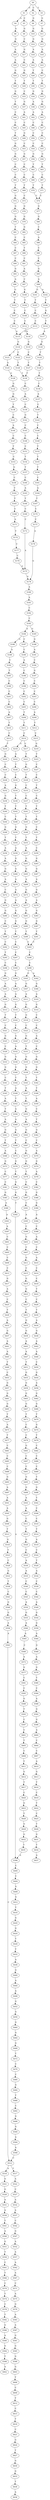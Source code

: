 strict digraph  {
	S0 -> S1 [ label = G ];
	S0 -> S2 [ label = C ];
	S0 -> S3 [ label = T ];
	S1 -> S4 [ label = A ];
	S1 -> S5 [ label = C ];
	S2 -> S6 [ label = G ];
	S3 -> S7 [ label = G ];
	S4 -> S8 [ label = A ];
	S5 -> S9 [ label = G ];
	S6 -> S10 [ label = G ];
	S7 -> S11 [ label = G ];
	S8 -> S12 [ label = G ];
	S9 -> S13 [ label = C ];
	S10 -> S14 [ label = G ];
	S11 -> S15 [ label = G ];
	S12 -> S16 [ label = A ];
	S13 -> S17 [ label = G ];
	S14 -> S18 [ label = A ];
	S15 -> S19 [ label = A ];
	S16 -> S20 [ label = A ];
	S17 -> S21 [ label = C ];
	S18 -> S22 [ label = A ];
	S19 -> S23 [ label = A ];
	S20 -> S24 [ label = G ];
	S21 -> S25 [ label = G ];
	S22 -> S26 [ label = T ];
	S23 -> S27 [ label = C ];
	S24 -> S28 [ label = T ];
	S25 -> S29 [ label = T ];
	S26 -> S30 [ label = T ];
	S27 -> S31 [ label = T ];
	S28 -> S32 [ label = G ];
	S29 -> S33 [ label = C ];
	S30 -> S34 [ label = G ];
	S31 -> S35 [ label = G ];
	S32 -> S36 [ label = T ];
	S33 -> S37 [ label = G ];
	S34 -> S38 [ label = A ];
	S35 -> S39 [ label = G ];
	S36 -> S40 [ label = C ];
	S37 -> S41 [ label = A ];
	S38 -> S42 [ label = A ];
	S39 -> S43 [ label = A ];
	S40 -> S44 [ label = C ];
	S41 -> S45 [ label = C ];
	S42 -> S46 [ label = C ];
	S43 -> S47 [ label = C ];
	S44 -> S48 [ label = T ];
	S45 -> S49 [ label = G ];
	S46 -> S50 [ label = C ];
	S47 -> S51 [ label = C ];
	S48 -> S52 [ label = G ];
	S49 -> S53 [ label = C ];
	S50 -> S54 [ label = C ];
	S51 -> S55 [ label = C ];
	S52 -> S56 [ label = G ];
	S53 -> S57 [ label = G ];
	S54 -> S58 [ label = G ];
	S55 -> S59 [ label = G ];
	S56 -> S60 [ label = C ];
	S57 -> S61 [ label = C ];
	S58 -> S62 [ label = T ];
	S59 -> S63 [ label = T ];
	S60 -> S64 [ label = C ];
	S61 -> S65 [ label = C ];
	S62 -> S66 [ label = C ];
	S63 -> S67 [ label = C ];
	S64 -> S68 [ label = T ];
	S65 -> S69 [ label = T ];
	S66 -> S70 [ label = T ];
	S67 -> S71 [ label = T ];
	S68 -> S72 [ label = G ];
	S69 -> S73 [ label = C ];
	S70 -> S74 [ label = C ];
	S71 -> S74 [ label = C ];
	S72 -> S75 [ label = G ];
	S73 -> S76 [ label = G ];
	S74 -> S77 [ label = G ];
	S75 -> S78 [ label = G ];
	S76 -> S79 [ label = G ];
	S77 -> S80 [ label = G ];
	S78 -> S81 [ label = T ];
	S79 -> S82 [ label = G ];
	S80 -> S83 [ label = C ];
	S81 -> S84 [ label = C ];
	S82 -> S85 [ label = C ];
	S83 -> S86 [ label = A ];
	S84 -> S87 [ label = C ];
	S85 -> S88 [ label = T ];
	S86 -> S89 [ label = C ];
	S87 -> S90 [ label = C ];
	S88 -> S91 [ label = C ];
	S89 -> S92 [ label = C ];
	S90 -> S93 [ label = G ];
	S91 -> S94 [ label = A ];
	S92 -> S95 [ label = G ];
	S93 -> S96 [ label = A ];
	S94 -> S97 [ label = C ];
	S95 -> S98 [ label = A ];
	S96 -> S99 [ label = G ];
	S97 -> S100 [ label = G ];
	S98 -> S101 [ label = G ];
	S98 -> S102 [ label = A ];
	S99 -> S103 [ label = T ];
	S100 -> S104 [ label = T ];
	S101 -> S105 [ label = T ];
	S102 -> S106 [ label = T ];
	S103 -> S107 [ label = C ];
	S104 -> S108 [ label = C ];
	S105 -> S109 [ label = C ];
	S106 -> S110 [ label = G ];
	S107 -> S111 [ label = C ];
	S108 -> S112 [ label = C ];
	S109 -> S113 [ label = C ];
	S110 -> S114 [ label = T ];
	S111 -> S115 [ label = A ];
	S112 -> S116 [ label = A ];
	S113 -> S115 [ label = A ];
	S114 -> S117 [ label = A ];
	S115 -> S118 [ label = G ];
	S116 -> S119 [ label = G ];
	S117 -> S120 [ label = G ];
	S118 -> S121 [ label = T ];
	S118 -> S122 [ label = C ];
	S119 -> S123 [ label = C ];
	S120 -> S124 [ label = T ];
	S121 -> S125 [ label = A ];
	S122 -> S126 [ label = T ];
	S123 -> S127 [ label = T ];
	S124 -> S128 [ label = T ];
	S125 -> S129 [ label = G ];
	S126 -> S130 [ label = T ];
	S127 -> S130 [ label = T ];
	S128 -> S131 [ label = T ];
	S129 -> S132 [ label = G ];
	S130 -> S133 [ label = C ];
	S131 -> S134 [ label = C ];
	S132 -> S135 [ label = G ];
	S133 -> S136 [ label = A ];
	S134 -> S137 [ label = A ];
	S135 -> S138 [ label = T ];
	S136 -> S139 [ label = C ];
	S137 -> S140 [ label = C ];
	S138 -> S141 [ label = C ];
	S139 -> S142 [ label = G ];
	S140 -> S143 [ label = T ];
	S141 -> S144 [ label = A ];
	S142 -> S145 [ label = C ];
	S143 -> S146 [ label = C ];
	S144 -> S147 [ label = C ];
	S145 -> S148 [ label = C ];
	S146 -> S149 [ label = C ];
	S147 -> S150 [ label = T ];
	S148 -> S151 [ label = C ];
	S149 -> S152 [ label = T ];
	S150 -> S153 [ label = C ];
	S151 -> S154 [ label = T ];
	S152 -> S155 [ label = T ];
	S153 -> S156 [ label = G ];
	S154 -> S157 [ label = T ];
	S155 -> S158 [ label = T ];
	S156 -> S159 [ label = C ];
	S157 -> S160 [ label = C ];
	S158 -> S161 [ label = C ];
	S159 -> S162 [ label = T ];
	S160 -> S163 [ label = A ];
	S161 -> S164 [ label = A ];
	S162 -> S165 [ label = T ];
	S163 -> S166 [ label = T ];
	S164 -> S167 [ label = T ];
	S165 -> S168 [ label = C ];
	S166 -> S169 [ label = C ];
	S167 -> S170 [ label = C ];
	S168 -> S171 [ label = A ];
	S169 -> S172 [ label = C ];
	S170 -> S173 [ label = C ];
	S171 -> S174 [ label = T ];
	S172 -> S175 [ label = A ];
	S173 -> S176 [ label = A ];
	S174 -> S177 [ label = C ];
	S175 -> S178 [ label = G ];
	S176 -> S178 [ label = G ];
	S177 -> S179 [ label = C ];
	S178 -> S180 [ label = A ];
	S179 -> S175 [ label = A ];
	S180 -> S181 [ label = A ];
	S181 -> S182 [ label = C ];
	S182 -> S183 [ label = C ];
	S183 -> S184 [ label = A ];
	S183 -> S185 [ label = G ];
	S184 -> S186 [ label = G ];
	S184 -> S187 [ label = C ];
	S185 -> S188 [ label = G ];
	S186 -> S189 [ label = A ];
	S187 -> S190 [ label = C ];
	S188 -> S191 [ label = A ];
	S189 -> S192 [ label = C ];
	S190 -> S193 [ label = A ];
	S191 -> S194 [ label = C ];
	S192 -> S195 [ label = T ];
	S193 -> S196 [ label = C ];
	S194 -> S197 [ label = G ];
	S195 -> S198 [ label = C ];
	S196 -> S199 [ label = C ];
	S197 -> S200 [ label = C ];
	S198 -> S201 [ label = C ];
	S199 -> S202 [ label = C ];
	S200 -> S203 [ label = C ];
	S201 -> S204 [ label = C ];
	S202 -> S205 [ label = C ];
	S203 -> S206 [ label = C ];
	S204 -> S207 [ label = A ];
	S205 -> S208 [ label = T ];
	S206 -> S209 [ label = A ];
	S207 -> S210 [ label = T ];
	S208 -> S211 [ label = T ];
	S209 -> S212 [ label = T ];
	S210 -> S213 [ label = C ];
	S211 -> S214 [ label = C ];
	S212 -> S215 [ label = C ];
	S213 -> S216 [ label = T ];
	S214 -> S217 [ label = C ];
	S214 -> S218 [ label = G ];
	S215 -> S219 [ label = G ];
	S216 -> S220 [ label = G ];
	S217 -> S221 [ label = T ];
	S218 -> S222 [ label = A ];
	S219 -> S223 [ label = T ];
	S220 -> S224 [ label = C ];
	S221 -> S225 [ label = G ];
	S222 -> S226 [ label = T ];
	S223 -> S227 [ label = C ];
	S224 -> S228 [ label = C ];
	S225 -> S229 [ label = T ];
	S226 -> S230 [ label = C ];
	S227 -> S231 [ label = C ];
	S228 -> S232 [ label = A ];
	S229 -> S233 [ label = C ];
	S230 -> S234 [ label = G ];
	S231 -> S235 [ label = T ];
	S232 -> S236 [ label = G ];
	S233 -> S237 [ label = C ];
	S234 -> S238 [ label = T ];
	S235 -> S239 [ label = C ];
	S236 -> S240 [ label = T ];
	S237 -> S241 [ label = T ];
	S238 -> S242 [ label = T ];
	S239 -> S243 [ label = T ];
	S240 -> S244 [ label = C ];
	S241 -> S245 [ label = T ];
	S242 -> S246 [ label = T ];
	S243 -> S247 [ label = T ];
	S244 -> S248 [ label = G ];
	S245 -> S249 [ label = G ];
	S246 -> S250 [ label = G ];
	S247 -> S251 [ label = C ];
	S248 -> S252 [ label = T ];
	S249 -> S253 [ label = T ];
	S250 -> S254 [ label = T ];
	S251 -> S255 [ label = T ];
	S252 -> S256 [ label = A ];
	S253 -> S257 [ label = A ];
	S254 -> S258 [ label = A ];
	S255 -> S259 [ label = C ];
	S256 -> S260 [ label = A ];
	S257 -> S261 [ label = G ];
	S258 -> S262 [ label = G ];
	S259 -> S263 [ label = G ];
	S260 -> S264 [ label = G ];
	S261 -> S265 [ label = G ];
	S262 -> S266 [ label = G ];
	S263 -> S267 [ label = G ];
	S264 -> S268 [ label = A ];
	S265 -> S269 [ label = A ];
	S266 -> S270 [ label = A ];
	S267 -> S271 [ label = A ];
	S268 -> S272 [ label = C ];
	S269 -> S273 [ label = G ];
	S270 -> S274 [ label = A ];
	S271 -> S275 [ label = G ];
	S272 -> S276 [ label = G ];
	S273 -> S277 [ label = A ];
	S274 -> S278 [ label = A ];
	S275 -> S279 [ label = A ];
	S276 -> S280 [ label = G ];
	S277 -> S281 [ label = G ];
	S278 -> S282 [ label = G ];
	S279 -> S283 [ label = G ];
	S280 -> S284 [ label = C ];
	S281 -> S285 [ label = G ];
	S282 -> S286 [ label = G ];
	S283 -> S287 [ label = G ];
	S284 -> S288 [ label = T ];
	S285 -> S289 [ label = T ];
	S286 -> S290 [ label = T ];
	S287 -> S291 [ label = T ];
	S288 -> S292 [ label = C ];
	S289 -> S293 [ label = C ];
	S290 -> S294 [ label = C ];
	S291 -> S293 [ label = C ];
	S292 -> S295 [ label = T ];
	S293 -> S296 [ label = C ];
	S294 -> S297 [ label = C ];
	S295 -> S298 [ label = C ];
	S296 -> S299 [ label = C ];
	S297 -> S300 [ label = C ];
	S298 -> S301 [ label = G ];
	S299 -> S302 [ label = A ];
	S299 -> S303 [ label = G ];
	S300 -> S304 [ label = G ];
	S301 -> S305 [ label = A ];
	S302 -> S306 [ label = G ];
	S303 -> S307 [ label = G ];
	S304 -> S308 [ label = A ];
	S305 -> S309 [ label = A ];
	S306 -> S310 [ label = A ];
	S307 -> S311 [ label = A ];
	S308 -> S312 [ label = A ];
	S309 -> S313 [ label = G ];
	S310 -> S314 [ label = G ];
	S311 -> S315 [ label = G ];
	S312 -> S316 [ label = G ];
	S313 -> S317 [ label = T ];
	S314 -> S318 [ label = C ];
	S315 -> S319 [ label = G ];
	S316 -> S320 [ label = T ];
	S317 -> S321 [ label = C ];
	S318 -> S322 [ label = C ];
	S319 -> S323 [ label = C ];
	S320 -> S324 [ label = C ];
	S321 -> S325 [ label = G ];
	S322 -> S326 [ label = A ];
	S323 -> S327 [ label = G ];
	S324 -> S328 [ label = G ];
	S325 -> S329 [ label = C ];
	S326 -> S330 [ label = C ];
	S327 -> S331 [ label = T ];
	S328 -> S332 [ label = A ];
	S329 -> S333 [ label = G ];
	S330 -> S334 [ label = G ];
	S331 -> S335 [ label = G ];
	S332 -> S336 [ label = G ];
	S333 -> S337 [ label = G ];
	S334 -> S338 [ label = G ];
	S335 -> S339 [ label = G ];
	S336 -> S340 [ label = G ];
	S337 -> S341 [ label = C ];
	S338 -> S342 [ label = T ];
	S339 -> S343 [ label = T ];
	S340 -> S344 [ label = T ];
	S341 -> S345 [ label = T ];
	S342 -> S346 [ label = T ];
	S343 -> S347 [ label = A ];
	S344 -> S348 [ label = A ];
	S345 -> S349 [ label = A ];
	S346 -> S350 [ label = A ];
	S347 -> S351 [ label = T ];
	S348 -> S352 [ label = T ];
	S349 -> S353 [ label = T ];
	S350 -> S354 [ label = C ];
	S351 -> S355 [ label = G ];
	S352 -> S356 [ label = A ];
	S353 -> S357 [ label = A ];
	S354 -> S358 [ label = T ];
	S355 -> S359 [ label = A ];
	S356 -> S360 [ label = A ];
	S357 -> S361 [ label = G ];
	S358 -> S362 [ label = G ];
	S359 -> S363 [ label = G ];
	S360 -> S364 [ label = G ];
	S361 -> S365 [ label = T ];
	S362 -> S366 [ label = C ];
	S363 -> S367 [ label = C ];
	S364 -> S368 [ label = T ];
	S365 -> S369 [ label = A ];
	S366 -> S370 [ label = A ];
	S367 -> S371 [ label = G ];
	S368 -> S372 [ label = C ];
	S369 -> S373 [ label = G ];
	S370 -> S374 [ label = G ];
	S371 -> S375 [ label = G ];
	S372 -> S376 [ label = G ];
	S373 -> S377 [ label = C ];
	S374 -> S378 [ label = A ];
	S375 -> S379 [ label = T ];
	S376 -> S380 [ label = T ];
	S377 -> S381 [ label = C ];
	S378 -> S382 [ label = C ];
	S379 -> S383 [ label = C ];
	S380 -> S384 [ label = G ];
	S381 -> S385 [ label = G ];
	S382 -> S386 [ label = G ];
	S383 -> S387 [ label = G ];
	S384 -> S388 [ label = G ];
	S385 -> S389 [ label = A ];
	S386 -> S390 [ label = G ];
	S387 -> S391 [ label = C ];
	S388 -> S392 [ label = T ];
	S389 -> S393 [ label = A ];
	S390 -> S394 [ label = A ];
	S391 -> S395 [ label = A ];
	S392 -> S396 [ label = A ];
	S393 -> S397 [ label = A ];
	S394 -> S398 [ label = C ];
	S395 -> S399 [ label = C ];
	S396 -> S400 [ label = C ];
	S397 -> S401 [ label = C ];
	S398 -> S402 [ label = A ];
	S399 -> S403 [ label = G ];
	S400 -> S404 [ label = C ];
	S401 -> S405 [ label = C ];
	S402 -> S406 [ label = C ];
	S403 -> S407 [ label = C ];
	S404 -> S408 [ label = G ];
	S405 -> S409 [ label = C ];
	S406 -> S410 [ label = A ];
	S407 -> S411 [ label = G ];
	S408 -> S412 [ label = G ];
	S409 -> S413 [ label = C ];
	S410 -> S414 [ label = C ];
	S411 -> S415 [ label = C ];
	S412 -> S416 [ label = T ];
	S413 -> S417 [ label = G ];
	S414 -> S418 [ label = C ];
	S415 -> S419 [ label = G ];
	S416 -> S420 [ label = G ];
	S417 -> S421 [ label = A ];
	S418 -> S422 [ label = T ];
	S419 -> S423 [ label = G ];
	S420 -> S424 [ label = G ];
	S421 -> S425 [ label = C ];
	S422 -> S426 [ label = C ];
	S423 -> S427 [ label = C ];
	S424 -> S428 [ label = T ];
	S425 -> S429 [ label = T ];
	S426 -> S430 [ label = T ];
	S427 -> S431 [ label = T ];
	S428 -> S432 [ label = T ];
	S429 -> S433 [ label = A ];
	S430 -> S434 [ label = A ];
	S431 -> S435 [ label = G ];
	S432 -> S436 [ label = A ];
	S433 -> S437 [ label = G ];
	S434 -> S438 [ label = G ];
	S435 -> S439 [ label = G ];
	S436 -> S440 [ label = G ];
	S437 -> S441 [ label = A ];
	S438 -> S442 [ label = A ];
	S439 -> S443 [ label = A ];
	S440 -> S444 [ label = A ];
	S441 -> S445 [ label = A ];
	S442 -> S446 [ label = A ];
	S443 -> S447 [ label = A ];
	S444 -> S448 [ label = A ];
	S445 -> S449 [ label = T ];
	S446 -> S450 [ label = C ];
	S447 -> S451 [ label = T ];
	S448 -> S452 [ label = G ];
	S449 -> S453 [ label = C ];
	S450 -> S454 [ label = G ];
	S451 -> S455 [ label = G ];
	S452 -> S456 [ label = G ];
	S453 -> S457 [ label = G ];
	S454 -> S458 [ label = A ];
	S455 -> S459 [ label = G ];
	S456 -> S460 [ label = G ];
	S457 -> S461 [ label = G ];
	S458 -> S462 [ label = G ];
	S459 -> S463 [ label = G ];
	S460 -> S464 [ label = G ];
	S461 -> S465 [ label = G ];
	S462 -> S466 [ label = G ];
	S463 -> S467 [ label = G ];
	S464 -> S468 [ label = G ];
	S465 -> S469 [ label = T ];
	S466 -> S470 [ label = T ];
	S467 -> S471 [ label = T ];
	S468 -> S472 [ label = T ];
	S469 -> S473 [ label = A ];
	S470 -> S474 [ label = G ];
	S471 -> S475 [ label = C ];
	S472 -> S476 [ label = C ];
	S473 -> S477 [ label = T ];
	S474 -> S478 [ label = T ];
	S475 -> S479 [ label = C ];
	S476 -> S480 [ label = C ];
	S477 -> S481 [ label = C ];
	S478 -> S482 [ label = C ];
	S479 -> S483 [ label = G ];
	S480 -> S484 [ label = G ];
	S481 -> S485 [ label = C ];
	S482 -> S486 [ label = C ];
	S483 -> S487 [ label = C ];
	S484 -> S488 [ label = T ];
	S485 -> S489 [ label = C ];
	S486 -> S490 [ label = C ];
	S487 -> S491 [ label = C ];
	S488 -> S492 [ label = C ];
	S489 -> S493 [ label = G ];
	S490 -> S494 [ label = T ];
	S491 -> S495 [ label = G ];
	S492 -> S496 [ label = G ];
	S493 -> S497 [ label = A ];
	S494 -> S498 [ label = G ];
	S495 -> S499 [ label = G ];
	S496 -> S500 [ label = G ];
	S497 -> S501 [ label = A ];
	S498 -> S502 [ label = T ];
	S499 -> S503 [ label = A ];
	S500 -> S504 [ label = A ];
	S501 -> S505 [ label = A ];
	S502 -> S506 [ label = C ];
	S503 -> S507 [ label = A ];
	S504 -> S508 [ label = A ];
	S505 -> S509 [ label = G ];
	S506 -> S510 [ label = C ];
	S507 -> S511 [ label = C ];
	S508 -> S512 [ label = C ];
	S509 -> S513 [ label = T ];
	S510 -> S514 [ label = T ];
	S511 -> S515 [ label = T ];
	S512 -> S516 [ label = A ];
	S512 -> S517 [ label = T ];
	S513 -> S518 [ label = G ];
	S514 -> S519 [ label = A ];
	S515 -> S520 [ label = G ];
	S516 -> S521 [ label = G ];
	S517 -> S522 [ label = A ];
	S518 -> S523 [ label = T ];
	S519 -> S524 [ label = C ];
	S520 -> S525 [ label = C ];
	S521 -> S526 [ label = G ];
	S522 -> S527 [ label = C ];
	S523 -> S528 [ label = C ];
	S524 -> S529 [ label = T ];
	S525 -> S530 [ label = A ];
	S526 -> S531 [ label = A ];
	S527 -> S532 [ label = A ];
	S528 -> S533 [ label = G ];
	S529 -> S534 [ label = A ];
	S530 -> S535 [ label = A ];
	S531 -> S536 [ label = A ];
	S532 -> S537 [ label = A ];
	S533 -> S538 [ label = T ];
	S534 -> S539 [ label = C ];
	S535 -> S540 [ label = C ];
	S536 -> S541 [ label = T ];
	S537 -> S542 [ label = C ];
	S538 -> S543 [ label = C ];
	S539 -> S544 [ label = C ];
	S540 -> S545 [ label = C ];
	S541 -> S546 [ label = A ];
	S542 -> S547 [ label = G ];
	S543 -> S548 [ label = G ];
	S544 -> S549 [ label = A ];
	S545 -> S550 [ label = A ];
	S546 -> S551 [ label = G ];
	S547 -> S552 [ label = A ];
	S548 -> S553 [ label = G ];
	S549 -> S554 [ label = G ];
	S550 -> S555 [ label = G ];
	S551 -> S556 [ label = T ];
	S552 -> S557 [ label = A ];
	S553 -> S558 [ label = A ];
	S554 -> S559 [ label = G ];
	S555 -> S560 [ label = A ];
	S556 -> S561 [ label = C ];
	S557 -> S562 [ label = A ];
	S558 -> S563 [ label = A ];
	S559 -> S564 [ label = A ];
	S560 -> S565 [ label = A ];
	S561 -> S566 [ label = T ];
	S562 -> S567 [ label = A ];
	S563 -> S512 [ label = C ];
	S564 -> S568 [ label = G ];
	S565 -> S569 [ label = C ];
	S566 -> S570 [ label = C ];
	S567 -> S571 [ label = C ];
	S568 -> S572 [ label = A ];
	S569 -> S573 [ label = A ];
	S570 -> S574 [ label = T ];
	S571 -> S575 [ label = A ];
	S572 -> S576 [ label = G ];
	S573 -> S577 [ label = G ];
	S574 -> S578 [ label = C ];
	S575 -> S579 [ label = G ];
	S576 -> S580 [ label = T ];
	S577 -> S581 [ label = C ];
	S578 -> S582 [ label = T ];
	S579 -> S583 [ label = A ];
	S580 -> S584 [ label = C ];
	S581 -> S585 [ label = C ];
	S582 -> S586 [ label = G ];
	S583 -> S587 [ label = A ];
	S584 -> S588 [ label = A ];
	S585 -> S589 [ label = G ];
	S586 -> S590 [ label = A ];
	S587 -> S591 [ label = G ];
	S588 -> S592 [ label = G ];
	S589 -> S593 [ label = T ];
	S590 -> S594 [ label = G ];
	S591 -> S595 [ label = G ];
	S592 -> S596 [ label = G ];
	S593 -> S597 [ label = C ];
	S594 -> S598 [ label = T ];
	S595 -> S599 [ label = G ];
	S596 -> S600 [ label = A ];
	S597 -> S601 [ label = C ];
	S598 -> S602 [ label = A ];
	S599 -> S603 [ label = G ];
	S600 -> S604 [ label = C ];
	S601 -> S605 [ label = T ];
	S603 -> S606 [ label = T ];
	S604 -> S607 [ label = C ];
	S605 -> S608 [ label = C ];
	S606 -> S609 [ label = C ];
	S607 -> S610 [ label = A ];
	S608 -> S611 [ label = T ];
	S609 -> S612 [ label = T ];
	S610 -> S613 [ label = G ];
	S611 -> S614 [ label = G ];
	S612 -> S615 [ label = C ];
	S613 -> S616 [ label = T ];
	S614 -> S617 [ label = T ];
	S615 -> S618 [ label = T ];
	S616 -> S619 [ label = C ];
	S617 -> S620 [ label = C ];
	S618 -> S621 [ label = C ];
	S619 -> S622 [ label = T ];
	S620 -> S623 [ label = G ];
	S621 -> S624 [ label = G ];
	S622 -> S625 [ label = C ];
	S623 -> S626 [ label = T ];
	S624 -> S627 [ label = T ];
	S625 -> S628 [ label = T ];
	S626 -> S629 [ label = G ];
	S627 -> S630 [ label = G ];
	S628 -> S631 [ label = G ];
	S629 -> S632 [ label = G ];
	S630 -> S633 [ label = G ];
	S631 -> S634 [ label = T ];
	S632 -> S635 [ label = T ];
	S633 -> S636 [ label = T ];
	S634 -> S637 [ label = A ];
	S635 -> S396 [ label = A ];
	S636 -> S638 [ label = A ];
}
